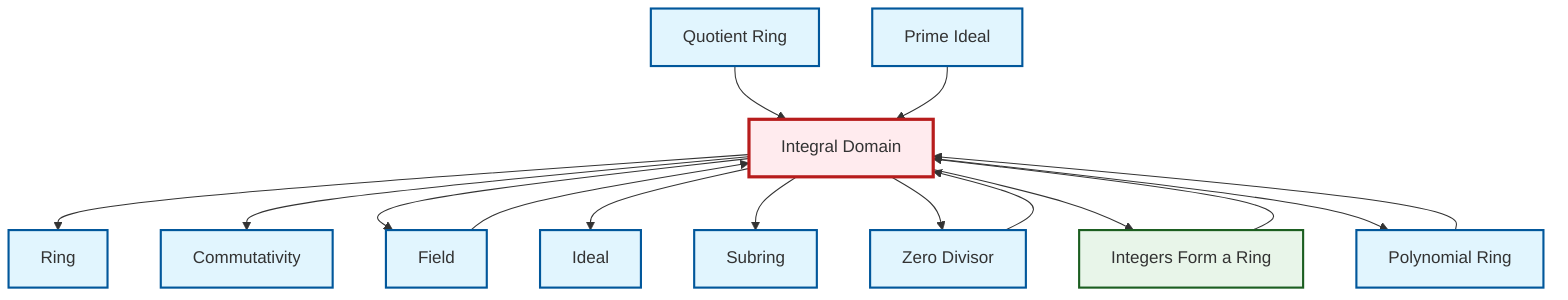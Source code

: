 graph TD
    classDef definition fill:#e1f5fe,stroke:#01579b,stroke-width:2px
    classDef theorem fill:#f3e5f5,stroke:#4a148c,stroke-width:2px
    classDef axiom fill:#fff3e0,stroke:#e65100,stroke-width:2px
    classDef example fill:#e8f5e9,stroke:#1b5e20,stroke-width:2px
    classDef current fill:#ffebee,stroke:#b71c1c,stroke-width:3px
    def-subring["Subring"]:::definition
    def-prime-ideal["Prime Ideal"]:::definition
    def-quotient-ring["Quotient Ring"]:::definition
    def-ideal["Ideal"]:::definition
    def-integral-domain["Integral Domain"]:::definition
    def-field["Field"]:::definition
    ex-integers-ring["Integers Form a Ring"]:::example
    def-polynomial-ring["Polynomial Ring"]:::definition
    def-zero-divisor["Zero Divisor"]:::definition
    def-ring["Ring"]:::definition
    def-commutativity["Commutativity"]:::definition
    def-polynomial-ring --> def-integral-domain
    def-quotient-ring --> def-integral-domain
    def-integral-domain --> def-ring
    def-integral-domain --> def-commutativity
    def-zero-divisor --> def-integral-domain
    def-integral-domain --> def-field
    def-prime-ideal --> def-integral-domain
    ex-integers-ring --> def-integral-domain
    def-integral-domain --> def-ideal
    def-field --> def-integral-domain
    def-integral-domain --> def-subring
    def-integral-domain --> def-zero-divisor
    def-integral-domain --> ex-integers-ring
    def-integral-domain --> def-polynomial-ring
    class def-integral-domain current